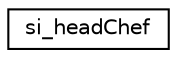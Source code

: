 digraph "Graphical Class Hierarchy"
{
 // LATEX_PDF_SIZE
  edge [fontname="Helvetica",fontsize="10",labelfontname="Helvetica",labelfontsize="10"];
  node [fontname="Helvetica",fontsize="10",shape=record];
  rankdir="LR";
  Node0 [label="si_headChef",height=0.2,width=0.4,color="black", fillcolor="white", style="filled",URL="$classsi__headChef.html",tooltip="Singleton class representing the head chef that manages the kitchen."];
}
